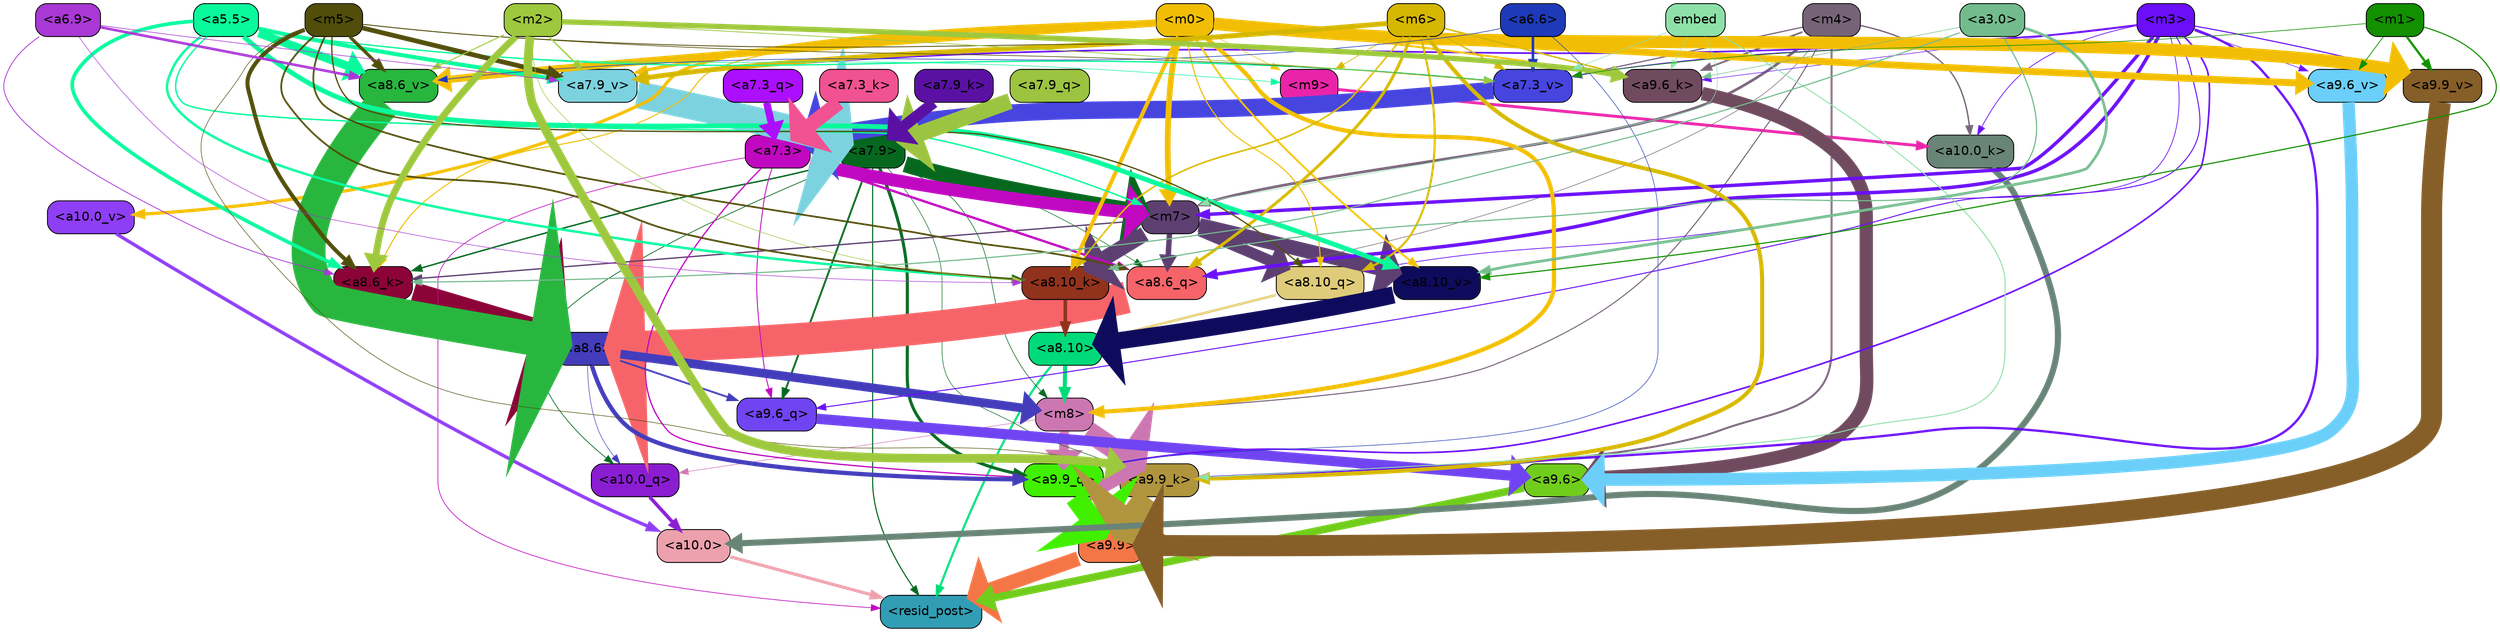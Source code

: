 strict digraph "" {
	graph [bgcolor=transparent,
		layout=dot,
		overlap=false,
		splines=true
	];
	"<a10.0>"	[color=black,
		fillcolor="#eca1ad",
		fontname=Helvetica,
		shape=box,
		style="filled, rounded"];
	"<resid_post>"	[color=black,
		fillcolor="#319eb5",
		fontname=Helvetica,
		shape=box,
		style="filled, rounded"];
	"<a10.0>" -> "<resid_post>"	[color="#eca1ad",
		penwidth=3.4253244400024414];
	"<a9.9>"	[color=black,
		fillcolor="#f47647",
		fontname=Helvetica,
		shape=box,
		style="filled, rounded"];
	"<a9.9>" -> "<resid_post>"	[color="#f47647",
		penwidth=16.05378818511963];
	"<a9.6>"	[color=black,
		fillcolor="#71cd1b",
		fontname=Helvetica,
		shape=box,
		style="filled, rounded"];
	"<a9.6>" -> "<resid_post>"	[color="#71cd1b",
		penwidth=8.33797836303711];
	"<a8.10>"	[color=black,
		fillcolor="#00da79",
		fontname=Helvetica,
		shape=box,
		style="filled, rounded"];
	"<a8.10>" -> "<resid_post>"	[color="#00da79",
		penwidth=2.3390636444091797];
	"<m8>"	[color=black,
		fillcolor="#cc77b2",
		fontname=Helvetica,
		shape=box,
		style="filled, rounded"];
	"<a8.10>" -> "<m8>"	[color="#00da79",
		penwidth=4.388927459716797];
	"<a7.9>"	[color=black,
		fillcolor="#06681f",
		fontname=Helvetica,
		shape=box,
		style="filled, rounded"];
	"<a7.9>" -> "<resid_post>"	[color="#06681f",
		penwidth=1.1926651000976562];
	"<a10.0_q>"	[color=black,
		fillcolor="#8a1dd2",
		fontname=Helvetica,
		shape=box,
		style="filled, rounded"];
	"<a7.9>" -> "<a10.0_q>"	[color="#06681f",
		penwidth=0.7811813354492188];
	"<a7.9>" -> "<m8>"	[color="#06681f",
		penwidth=0.6738662719726562];
	"<a9.9_q>"	[color=black,
		fillcolor="#40f000",
		fontname=Helvetica,
		shape=box,
		style="filled, rounded"];
	"<a7.9>" -> "<a9.9_q>"	[color="#06681f",
		penwidth=3.33896541595459];
	"<a9.6_q>"	[color=black,
		fillcolor="#7044f1",
		fontname=Helvetica,
		shape=box,
		style="filled, rounded"];
	"<a7.9>" -> "<a9.6_q>"	[color="#06681f",
		penwidth=2.0531044006347656];
	"<a9.9_k>"	[color=black,
		fillcolor="#b0953e",
		fontname=Helvetica,
		shape=box,
		style="filled, rounded"];
	"<a7.9>" -> "<a9.9_k>"	[color="#06681f",
		penwidth=0.6];
	"<a8.6_q>"	[color=black,
		fillcolor="#f66469",
		fontname=Helvetica,
		shape=box,
		style="filled, rounded"];
	"<a7.9>" -> "<a8.6_q>"	[color="#06681f",
		penwidth=0.6];
	"<a8.6_k>"	[color=black,
		fillcolor="#8c0338",
		fontname=Helvetica,
		shape=box,
		style="filled, rounded"];
	"<a7.9>" -> "<a8.6_k>"	[color="#06681f",
		penwidth=1.5751152038574219];
	"<m7>"	[color=black,
		fillcolor="#5d4071",
		fontname=Helvetica,
		shape=box,
		style="filled, rounded"];
	"<a7.9>" -> "<m7>"	[color="#06681f",
		penwidth=17.67833709716797];
	"<a7.3>"	[color=black,
		fillcolor="#c008c0",
		fontname=Helvetica,
		shape=box,
		style="filled, rounded"];
	"<a7.3>" -> "<resid_post>"	[color="#c008c0",
		penwidth=0.7339706420898438];
	"<a7.3>" -> "<a9.9_q>"	[color="#c008c0",
		penwidth=1.3609809875488281];
	"<a7.3>" -> "<a9.6_q>"	[color="#c008c0",
		penwidth=0.9587650299072266];
	"<a7.3>" -> "<a8.6_q>"	[color="#c008c0",
		penwidth=2.597522735595703];
	"<a7.3>" -> "<m7>"	[color="#c008c0",
		penwidth=13.925512313842773];
	"<a10.0_q>" -> "<a10.0>"	[color="#8a1dd2",
		penwidth=3.861766815185547];
	"<a10.0_k>"	[color=black,
		fillcolor="#698578",
		fontname=Helvetica,
		shape=box,
		style="filled, rounded"];
	"<a10.0_k>" -> "<a10.0>"	[color="#698578",
		penwidth=6.691814422607422];
	"<a10.0_v>"	[color=black,
		fillcolor="#8e3ef4",
		fontname=Helvetica,
		shape=box,
		style="filled, rounded"];
	"<a10.0_v>" -> "<a10.0>"	[color="#8e3ef4",
		penwidth=3.703948974609375];
	"<m8>" -> "<a10.0_q>"	[color="#cc77b2",
		penwidth=0.6];
	"<m8>" -> "<a9.9_q>"	[color="#cc77b2",
		penwidth=10.407995223999023];
	"<m8>" -> "<a9.9_k>"	[color="#cc77b2",
		penwidth=22.67278480529785];
	"<a8.6>"	[color=black,
		fillcolor="#433dbb",
		fontname=Helvetica,
		shape=box,
		style="filled, rounded"];
	"<a8.6>" -> "<a10.0_q>"	[color="#433dbb",
		penwidth=0.6];
	"<a8.6>" -> "<m8>"	[color="#433dbb",
		penwidth=9.616483688354492];
	"<a8.6>" -> "<a9.9_q>"	[color="#433dbb",
		penwidth=4.681654930114746];
	"<a8.6>" -> "<a9.6_q>"	[color="#433dbb",
		penwidth=2.0046749114990234];
	"<m9>"	[color=black,
		fillcolor="#e924a9",
		fontname=Helvetica,
		shape=box,
		style="filled, rounded"];
	"<m9>" -> "<a10.0_k>"	[color="#e924a9",
		penwidth=3.1536026000976562];
	"<m4>"	[color=black,
		fillcolor="#766378",
		fontname=Helvetica,
		shape=box,
		style="filled, rounded"];
	"<m4>" -> "<a10.0_k>"	[color="#766378",
		penwidth=1.4532089233398438];
	"<m4>" -> "<m8>"	[color="#766378",
		penwidth=1.1121444702148438];
	"<m4>" -> "<a9.9_k>"	[color="#766378",
		penwidth=2.1296005249023438];
	"<a9.6_k>"	[color=black,
		fillcolor="#704b5f",
		fontname=Helvetica,
		shape=box,
		style="filled, rounded"];
	"<m4>" -> "<a9.6_k>"	[color="#766378",
		penwidth=1.93524169921875];
	"<m4>" -> "<a8.6_q>"	[color="#766378",
		penwidth=0.6086311340332031];
	"<m4>" -> "<m7>"	[color="#766378",
		penwidth=2.9153175354003906];
	"<a7.3_v>"	[color=black,
		fillcolor="#4745df",
		fontname=Helvetica,
		shape=box,
		style="filled, rounded"];
	"<m4>" -> "<a7.3_v>"	[color="#766378",
		penwidth=1.2746734619140625];
	"<m3>"	[color=black,
		fillcolor="#6a0ff7",
		fontname=Helvetica,
		shape=box,
		style="filled, rounded"];
	"<m3>" -> "<a10.0_k>"	[color="#6a0ff7",
		penwidth=0.8012542724609375];
	"<m3>" -> "<a9.9_q>"	[color="#6a0ff7",
		penwidth=1.8098411560058594];
	"<m3>" -> "<a9.6_q>"	[color="#6a0ff7",
		penwidth=1.0731983184814453];
	"<m3>" -> "<a9.9_k>"	[color="#6a0ff7",
		penwidth=2.538074493408203];
	"<m3>" -> "<a9.6_k>"	[color="#6a0ff7",
		penwidth=0.6];
	"<a9.9_v>"	[color=black,
		fillcolor="#865e28",
		fontname=Helvetica,
		shape=box,
		style="filled, rounded"];
	"<m3>" -> "<a9.9_v>"	[color="#6a0ff7",
		penwidth=1.1908531188964844];
	"<a9.6_v>"	[color=black,
		fillcolor="#6bcff9",
		fontname=Helvetica,
		shape=box,
		style="filled, rounded"];
	"<m3>" -> "<a9.6_v>"	[color="#6a0ff7",
		penwidth=0.6];
	"<a8.10_q>"	[color=black,
		fillcolor="#dfcb79",
		fontname=Helvetica,
		shape=box,
		style="filled, rounded"];
	"<m3>" -> "<a8.10_q>"	[color="#6a0ff7",
		penwidth=0.7969093322753906];
	"<m3>" -> "<a8.6_q>"	[color="#6a0ff7",
		penwidth=3.8069801330566406];
	"<m3>" -> "<m7>"	[color="#6a0ff7",
		penwidth=3.7463531494140625];
	"<a7.9_v>"	[color=black,
		fillcolor="#7cd2df",
		fontname=Helvetica,
		shape=box,
		style="filled, rounded"];
	"<m3>" -> "<a7.9_v>"	[color="#6a0ff7",
		penwidth=1.8027725219726562];
	"<m3>" -> "<a7.3_v>"	[color="#6a0ff7",
		penwidth=1.0946578979492188];
	"<m0>"	[color=black,
		fillcolor="#f1be05",
		fontname=Helvetica,
		shape=box,
		style="filled, rounded"];
	"<m0>" -> "<a10.0_v>"	[color="#f1be05",
		penwidth=3.520832061767578];
	"<m0>" -> "<m8>"	[color="#f1be05",
		penwidth=4.624839782714844];
	"<m0>" -> "<m9>"	[color="#f1be05",
		penwidth=0.6];
	"<m0>" -> "<a9.6_k>"	[color="#f1be05",
		penwidth=2.0742149353027344];
	"<m0>" -> "<a9.9_v>"	[color="#f1be05",
		penwidth=13.6649169921875];
	"<m0>" -> "<a9.6_v>"	[color="#f1be05",
		penwidth=7.575786590576172];
	"<m0>" -> "<a8.10_q>"	[color="#f1be05",
		penwidth=1.1731605529785156];
	"<a8.10_k>"	[color=black,
		fillcolor="#91321d",
		fontname=Helvetica,
		shape=box,
		style="filled, rounded"];
	"<m0>" -> "<a8.10_k>"	[color="#f1be05",
		penwidth=4.350425720214844];
	"<m0>" -> "<a8.6_k>"	[color="#f1be05",
		penwidth=1.1486854553222656];
	"<a8.10_v>"	[color=black,
		fillcolor="#0e0b5c",
		fontname=Helvetica,
		shape=box,
		style="filled, rounded"];
	"<m0>" -> "<a8.10_v>"	[color="#f1be05",
		penwidth=2.0526657104492188];
	"<a8.6_v>"	[color=black,
		fillcolor="#28b63f",
		fontname=Helvetica,
		shape=box,
		style="filled, rounded"];
	"<m0>" -> "<a8.6_v>"	[color="#f1be05",
		penwidth=7.951751708984375];
	"<m0>" -> "<m7>"	[color="#f1be05",
		penwidth=6.283721923828125];
	"<m0>" -> "<a7.9_v>"	[color="#f1be05",
		penwidth=3.447589874267578];
	"<m6>"	[color=black,
		fillcolor="#d5b701",
		fontname=Helvetica,
		shape=box,
		style="filled, rounded"];
	"<m6>" -> "<m9>"	[color="#d5b701",
		penwidth=0.7276992797851562];
	"<m6>" -> "<a9.9_k>"	[color="#d5b701",
		penwidth=4.405937194824219];
	"<m6>" -> "<a9.6_k>"	[color="#d5b701",
		penwidth=1.6540985107421875];
	"<m6>" -> "<a8.10_q>"	[color="#d5b701",
		penwidth=2.2618331909179688];
	"<m6>" -> "<a8.6_q>"	[color="#d5b701",
		penwidth=3.241657257080078];
	"<m6>" -> "<a8.10_k>"	[color="#d5b701",
		penwidth=1.733642578125];
	"<m6>" -> "<a7.9_v>"	[color="#d5b701",
		penwidth=5.381137847900391];
	"<m6>" -> "<a7.3_v>"	[color="#d5b701",
		penwidth=1.3778877258300781];
	"<a5.5>"	[color=black,
		fillcolor="#0af99c",
		fontname=Helvetica,
		shape=box,
		style="filled, rounded"];
	"<a5.5>" -> "<m9>"	[color="#0af99c",
		penwidth=0.6];
	"<a5.5>" -> "<a8.10_k>"	[color="#0af99c",
		penwidth=2.6749038696289062];
	"<a5.5>" -> "<a8.6_k>"	[color="#0af99c",
		penwidth=3.9810218811035156];
	"<a5.5>" -> "<a8.10_v>"	[color="#0af99c",
		penwidth=5.2978057861328125];
	"<a5.5>" -> "<a8.6_v>"	[color="#0af99c",
		penwidth=9.177913665771484];
	"<a5.5>" -> "<m7>"	[color="#0af99c",
		penwidth=1.5525360107421875];
	"<a5.5>" -> "<a7.9_v>"	[color="#0af99c",
		penwidth=4.432796478271484];
	"<a5.5>" -> "<a7.3_v>"	[color="#0af99c",
		penwidth=1.4417800903320312];
	"<a9.9_q>" -> "<a9.9>"	[color="#40f000",
		penwidth=23.20368194580078];
	"<a9.6_q>" -> "<a9.6>"	[color="#7044f1",
		penwidth=11.181507110595703];
	"<a9.9_k>" -> "<a9.9>"	[color="#b0953e",
		penwidth=26.641464233398438];
	"<a9.6_k>" -> "<a9.6>"	[color="#704b5f",
		penwidth=14.532459259033203];
	"<a9.9_v>" -> "<a9.9>"	[color="#865e28",
		penwidth=23.02225112915039];
	"<a9.6_v>" -> "<a9.6>"	[color="#6bcff9",
		penwidth=13.634431838989258];
	"<a6.6>"	[color=black,
		fillcolor="#1e3ab9",
		fontname=Helvetica,
		shape=box,
		style="filled, rounded"];
	"<a6.6>" -> "<a9.9_q>"	[color="#1e3ab9",
		penwidth=0.6];
	"<a6.6>" -> "<a8.6_v>"	[color="#1e3ab9",
		penwidth=0.6731643676757812];
	"<a6.6>" -> "<a7.3_v>"	[color="#1e3ab9",
		penwidth=2.8381996154785156];
	"<m5>"	[color=black,
		fillcolor="#514e0b",
		fontname=Helvetica,
		shape=box,
		style="filled, rounded"];
	"<m5>" -> "<a9.9_k>"	[color="#514e0b",
		penwidth=0.6];
	"<m5>" -> "<a9.6_k>"	[color="#514e0b",
		penwidth=0.9087238311767578];
	"<m5>" -> "<a8.10_q>"	[color="#514e0b",
		penwidth=1.3886604309082031];
	"<m5>" -> "<a8.6_q>"	[color="#514e0b",
		penwidth=1.8975334167480469];
	"<m5>" -> "<a8.10_k>"	[color="#514e0b",
		penwidth=1.9560012817382812];
	"<m5>" -> "<a8.6_k>"	[color="#514e0b",
		penwidth=4.4348602294921875];
	"<m5>" -> "<a8.6_v>"	[color="#514e0b",
		penwidth=3.547332763671875];
	"<m5>" -> "<a7.9_v>"	[color="#514e0b",
		penwidth=5.163473129272461];
	"<m5>" -> "<a7.3_v>"	[color="#514e0b",
		penwidth=0.7120857238769531];
	"<m2>"	[color=black,
		fillcolor="#9ec83d",
		fontname=Helvetica,
		shape=box,
		style="filled, rounded"];
	"<m2>" -> "<a9.9_k>"	[color="#9ec83d",
		penwidth=9.546476364135742];
	"<m2>" -> "<a9.6_k>"	[color="#9ec83d",
		penwidth=5.765581130981445];
	"<m2>" -> "<a8.10_k>"	[color="#9ec83d",
		penwidth=0.6];
	"<m2>" -> "<a8.6_k>"	[color="#9ec83d",
		penwidth=7.5130767822265625];
	"<m2>" -> "<a8.6_v>"	[color="#9ec83d",
		penwidth=1.1399917602539062];
	"<m2>" -> "<a7.9_v>"	[color="#9ec83d",
		penwidth=1.5795440673828125];
	"<m2>" -> "<a7.3_v>"	[color="#9ec83d",
		penwidth=0.8394660949707031];
	embed	[color=black,
		fillcolor="#8de1a8",
		fontname=Helvetica,
		shape=box,
		style="filled, rounded"];
	embed -> "<a9.9_k>"	[color="#8de1a8",
		penwidth=1.044057846069336];
	embed -> "<a9.6_k>"	[color="#8de1a8",
		penwidth=0.6];
	embed -> "<m7>"	[color="#8de1a8",
		penwidth=0.6];
	embed -> "<a7.3_v>"	[color="#8de1a8",
		penwidth=0.6];
	"<a3.0>"	[color=black,
		fillcolor="#73bb8d",
		fontname=Helvetica,
		shape=box,
		style="filled, rounded"];
	"<a3.0>" -> "<a9.6_k>"	[color="#73bb8d",
		penwidth=0.6];
	"<a3.0>" -> "<a8.10_k>"	[color="#73bb8d",
		penwidth=1.2375259399414062];
	"<a3.0>" -> "<a8.6_k>"	[color="#73bb8d",
		penwidth=1.2278594970703125];
	"<a3.0>" -> "<a8.10_v>"	[color="#73bb8d",
		penwidth=2.9724464416503906];
	"<m1>"	[color=black,
		fillcolor="#129000",
		fontname=Helvetica,
		shape=box,
		style="filled, rounded"];
	"<m1>" -> "<a9.9_v>"	[color="#129000",
		penwidth=2.484710693359375];
	"<m1>" -> "<a9.6_v>"	[color="#129000",
		penwidth=0.8296928405761719];
	"<m1>" -> "<a8.10_v>"	[color="#129000",
		penwidth=1.2231903076171875];
	"<m1>" -> "<a7.3_v>"	[color="#129000",
		penwidth=0.7203178405761719];
	"<a8.10_q>" -> "<a8.10>"	[color="#dfcb79",
		penwidth=2.6974411010742188];
	"<a8.6_q>" -> "<a8.6>"	[color="#f66469",
		penwidth=34.91962909698486];
	"<a8.10_k>" -> "<a8.10>"	[color="#91321d",
		penwidth=3.9815139770507812];
	"<a8.6_k>" -> "<a8.6>"	[color="#8c0338",
		penwidth=30.12779998779297];
	"<a8.10_v>" -> "<a8.10>"	[color="#0e0b5c",
		penwidth=18.80433464050293];
	"<a8.6_v>" -> "<a8.6>"	[color="#28b63f",
		penwidth=37.04597568511963];
	"<m7>" -> "<a8.10_q>"	[color="#5d4071",
		penwidth=12.189899444580078];
	"<m7>" -> "<a8.6_q>"	[color="#5d4071",
		penwidth=5.949329376220703];
	"<m7>" -> "<a8.10_k>"	[color="#5d4071",
		penwidth=16.634174346923828];
	"<m7>" -> "<a8.6_k>"	[color="#5d4071",
		penwidth=1.4160232543945312];
	"<m7>" -> "<a8.10_v>"	[color="#5d4071",
		penwidth=15.893604278564453];
	"<a6.9>"	[color=black,
		fillcolor="#a938d4",
		fontname=Helvetica,
		shape=box,
		style="filled, rounded"];
	"<a6.9>" -> "<a8.10_k>"	[color="#a938d4",
		penwidth=0.6];
	"<a6.9>" -> "<a8.6_k>"	[color="#a938d4",
		penwidth=0.8667373657226562];
	"<a6.9>" -> "<a8.6_v>"	[color="#a938d4",
		penwidth=2.8011817932128906];
	"<a6.9>" -> "<a7.9_v>"	[color="#a938d4",
		penwidth=0.6784553527832031];
	"<a7.9_q>"	[color=black,
		fillcolor="#9cc440",
		fontname=Helvetica,
		shape=box,
		style="filled, rounded"];
	"<a7.9_q>" -> "<a7.9>"	[color="#9cc440",
		penwidth=17.651885986328125];
	"<a7.3_q>"	[color=black,
		fillcolor="#ac0ffd",
		fontname=Helvetica,
		shape=box,
		style="filled, rounded"];
	"<a7.3_q>" -> "<a7.3>"	[color="#ac0ffd",
		penwidth=7.866306304931641];
	"<a7.9_k>"	[color=black,
		fillcolor="#5a11a3",
		fontname=Helvetica,
		shape=box,
		style="filled, rounded"];
	"<a7.9_k>" -> "<a7.9>"	[color="#5a11a3",
		penwidth=12.17039680480957];
	"<a7.3_k>"	[color=black,
		fillcolor="#f15291",
		fontname=Helvetica,
		shape=box,
		style="filled, rounded"];
	"<a7.3_k>" -> "<a7.3>"	[color="#f15291",
		penwidth=16.016246795654297];
	"<a7.9_v>" -> "<a7.9>"	[color="#7cd2df",
		penwidth=29.394658088684082];
	"<a7.3_v>" -> "<a7.3>"	[color="#4745df",
		penwidth=19.01776695251465];
}
